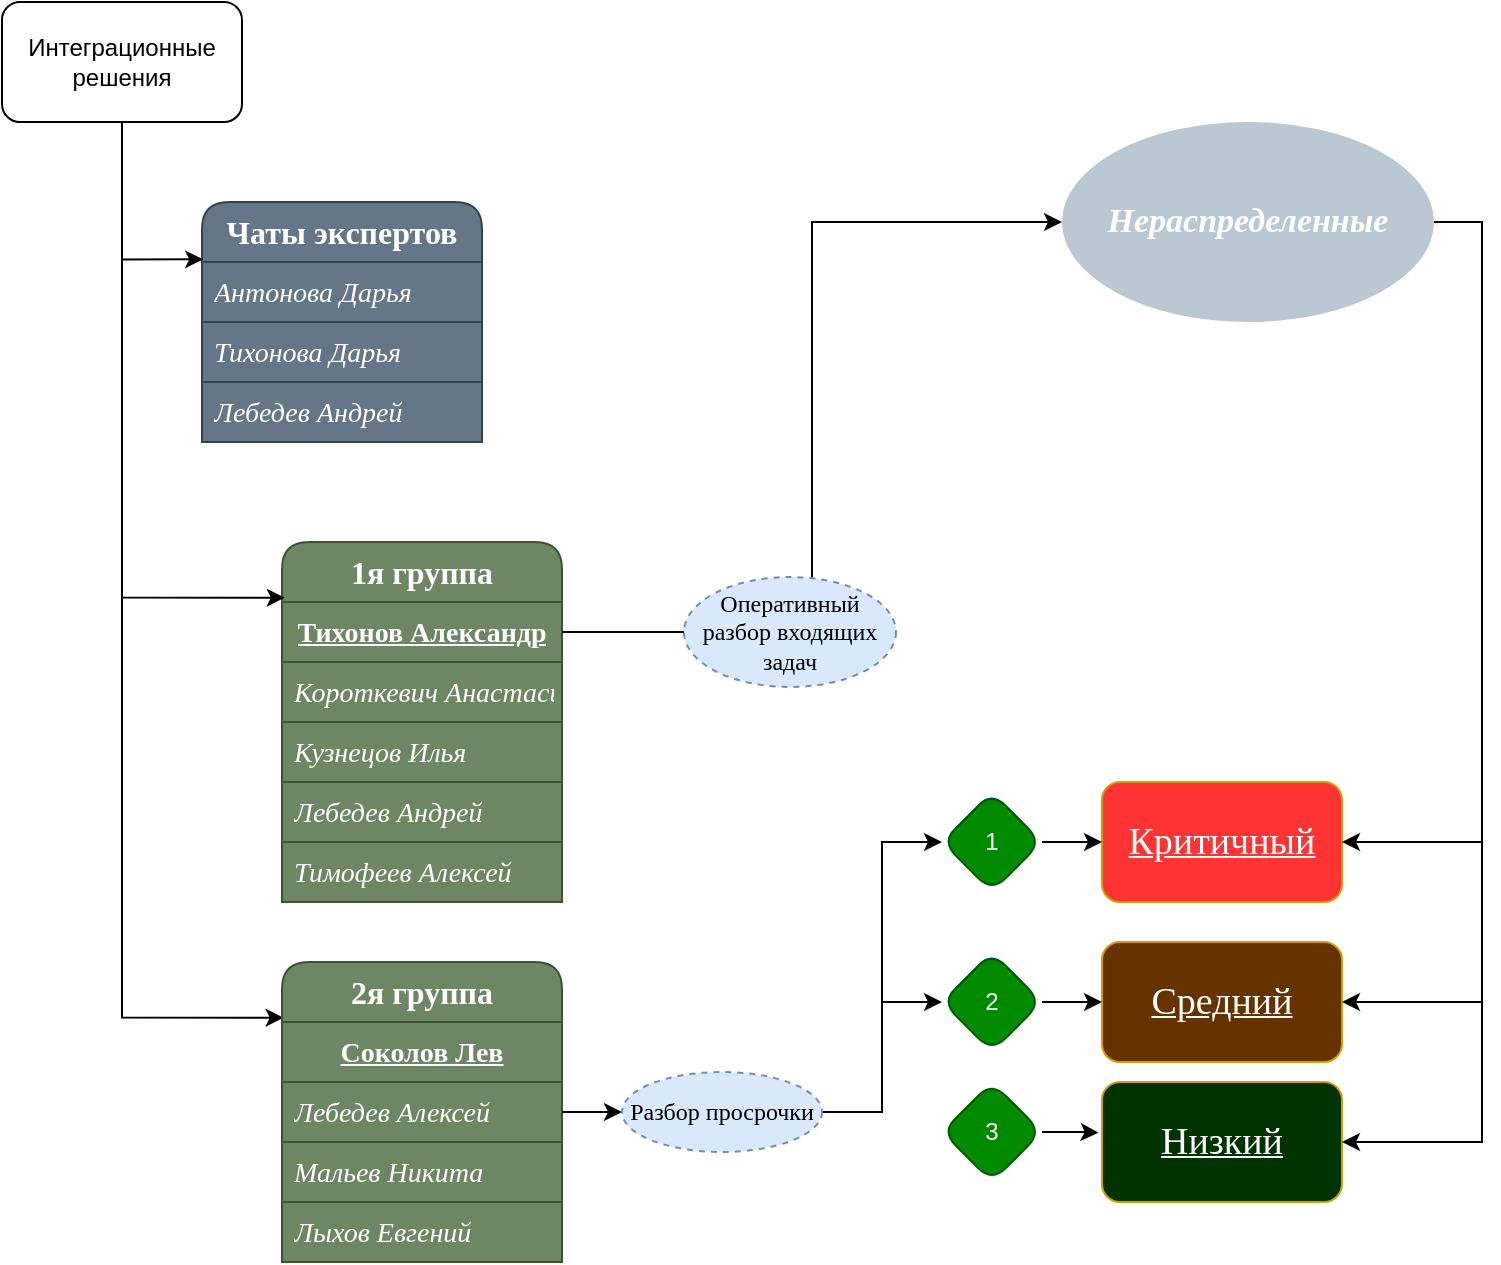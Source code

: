 <mxfile version="24.8.3">
  <diagram name="Страница — 1" id="RGlEnjP4Q5MJ_EAzEtDM">
    <mxGraphModel dx="1195" dy="733" grid="1" gridSize="10" guides="1" tooltips="1" connect="1" arrows="1" fold="1" page="1" pageScale="1" pageWidth="827" pageHeight="1169" math="0" shadow="0">
      <root>
        <mxCell id="0" />
        <mxCell id="1" parent="0" />
        <mxCell id="4Yv4w1ldaMEZDNmSyz41-57" value="" style="edgeStyle=orthogonalEdgeStyle;rounded=0;orthogonalLoop=1;jettySize=auto;html=1;fontFamily=Helvetica;fontSize=12;fontColor=default;fontStyle=0;entryX=0.006;entryY=-0.072;entryDx=0;entryDy=0;entryPerimeter=0;" edge="1" parent="1" source="4Yv4w1ldaMEZDNmSyz41-1" target="4Yv4w1ldaMEZDNmSyz41-39">
          <mxGeometry relative="1" as="geometry">
            <mxPoint x="80" y="520" as="targetPoint" />
          </mxGeometry>
        </mxCell>
        <mxCell id="4Yv4w1ldaMEZDNmSyz41-1" value="Интеграционные решения" style="rounded=1;whiteSpace=wrap;html=1;" vertex="1" parent="1">
          <mxGeometry x="20" y="10" width="120" height="60" as="geometry" />
        </mxCell>
        <mxCell id="4Yv4w1ldaMEZDNmSyz41-9" value="&lt;div style=&quot;font-size: 16px; line-height: 21px; white-space: pre;&quot;&gt;&lt;span style=&quot;font-size: 16px;&quot;&gt;Чаты экспертов&lt;/span&gt;&lt;/div&gt;" style="swimlane;fontStyle=1;childLayout=stackLayout;horizontal=1;startSize=30;horizontalStack=0;resizeParent=1;resizeParentMax=0;resizeLast=0;collapsible=1;marginBottom=0;whiteSpace=wrap;html=1;fillColor=#647687;strokeColor=#314354;swimlaneFillColor=none;rounded=1;shadow=0;glass=0;fillStyle=solid;labelBorderColor=none;labelBackgroundColor=none;fontSize=16;fontFamily=Times New Roman;fontColor=#ffffff;align=center;" vertex="1" parent="1">
          <mxGeometry x="120" y="110" width="140" height="120" as="geometry">
            <mxRectangle x="120" y="110" width="130" height="30" as="alternateBounds" />
          </mxGeometry>
        </mxCell>
        <mxCell id="4Yv4w1ldaMEZDNmSyz41-10" value="&lt;div style=&quot;font-size: 14px; line-height: 21px; white-space: pre;&quot;&gt;&lt;span style=&quot;&quot;&gt;&lt;span&gt;Антонова Дарья&lt;/span&gt;&lt;/span&gt;&lt;/div&gt;" style="text;strokeColor=#314354;fillColor=#647687;align=left;verticalAlign=middle;spacingLeft=4;spacingRight=4;overflow=hidden;points=[[0,0.5],[1,0.5]];portConstraint=eastwest;rotatable=0;whiteSpace=wrap;html=1;fontColor=#ffffff;labelBackgroundColor=none;fontFamily=Times New Roman;fontStyle=2" vertex="1" parent="4Yv4w1ldaMEZDNmSyz41-9">
          <mxGeometry y="30" width="140" height="30" as="geometry" />
        </mxCell>
        <mxCell id="4Yv4w1ldaMEZDNmSyz41-11" value="&lt;div style=&quot;font-size: 14px; line-height: 21px; white-space: pre;&quot;&gt;&lt;span style=&quot;&quot;&gt;Тихонова Дарья&lt;/span&gt;&lt;/div&gt;" style="text;strokeColor=#314354;fillColor=#647687;align=left;verticalAlign=middle;spacingLeft=4;spacingRight=4;overflow=hidden;points=[[0,0.5],[1,0.5]];portConstraint=eastwest;rotatable=0;whiteSpace=wrap;html=1;fontStyle=2;fontColor=#ffffff;labelBackgroundColor=none;fontFamily=Times New Roman;" vertex="1" parent="4Yv4w1ldaMEZDNmSyz41-9">
          <mxGeometry y="60" width="140" height="30" as="geometry" />
        </mxCell>
        <mxCell id="4Yv4w1ldaMEZDNmSyz41-12" value="&lt;div style=&quot;font-size: 14px; line-height: 21px; white-space: pre;&quot;&gt;&lt;span style=&quot;&quot;&gt;Лебедев Андрей&lt;/span&gt;&lt;/div&gt;" style="text;strokeColor=#314354;fillColor=#647687;align=left;verticalAlign=middle;spacingLeft=4;spacingRight=4;overflow=hidden;points=[[0,0.5],[1,0.5]];portConstraint=eastwest;rotatable=0;whiteSpace=wrap;html=1;fontStyle=2;labelBackgroundColor=none;fontColor=#ffffff;fontFamily=Times New Roman;" vertex="1" parent="4Yv4w1ldaMEZDNmSyz41-9">
          <mxGeometry y="90" width="140" height="30" as="geometry" />
        </mxCell>
        <mxCell id="4Yv4w1ldaMEZDNmSyz41-31" value="&lt;div style=&quot;font-size: 16px; line-height: 21px; white-space: pre;&quot;&gt;&lt;span style=&quot;font-size: 16px;&quot;&gt;1я группа&lt;/span&gt;&lt;/div&gt;" style="swimlane;fontStyle=1;childLayout=stackLayout;horizontal=1;startSize=30;horizontalStack=0;resizeParent=1;resizeParentMax=0;resizeLast=0;collapsible=1;marginBottom=0;whiteSpace=wrap;html=1;fillColor=#6d8764;strokeColor=#3A5431;swimlaneFillColor=none;rounded=1;shadow=0;glass=0;fillStyle=solid;labelBorderColor=none;labelBackgroundColor=none;fontSize=16;fontFamily=Times New Roman;fontColor=#ffffff;align=center;" vertex="1" parent="1">
          <mxGeometry x="160" y="280" width="140" height="180" as="geometry">
            <mxRectangle x="460" y="110" width="130" height="30" as="alternateBounds" />
          </mxGeometry>
        </mxCell>
        <mxCell id="4Yv4w1ldaMEZDNmSyz41-32" value="&lt;div style=&quot;font-size: 14px; line-height: 21px; white-space: pre;&quot;&gt;&lt;div style=&quot;line-height: 21px;&quot;&gt;&lt;span style=&quot;&quot;&gt;Тихонов Александр&lt;/span&gt;&lt;/div&gt;&lt;/div&gt;" style="text;strokeColor=#3A5431;fillColor=#6d8764;align=center;verticalAlign=middle;spacingLeft=4;spacingRight=4;overflow=hidden;points=[[0,0.5],[1,0.5]];portConstraint=eastwest;rotatable=0;whiteSpace=wrap;html=1;labelBackgroundColor=none;fontColor=#ffffff;labelBorderColor=none;fontFamily=Times New Roman;fontStyle=5" vertex="1" parent="4Yv4w1ldaMEZDNmSyz41-31">
          <mxGeometry y="30" width="140" height="30" as="geometry" />
        </mxCell>
        <mxCell id="4Yv4w1ldaMEZDNmSyz41-33" value="&lt;div style=&quot;font-size: 14px; line-height: 21px; white-space: pre;&quot;&gt;&lt;div style=&quot;line-height: 21px;&quot;&gt;&lt;span style=&quot;&quot;&gt;Короткевич Анастасия&lt;/span&gt;&lt;/div&gt;&lt;/div&gt;" style="text;strokeColor=#3A5431;fillColor=#6d8764;align=left;verticalAlign=middle;spacingLeft=4;spacingRight=4;overflow=hidden;points=[[0,0.5],[1,0.5]];portConstraint=eastwest;rotatable=0;whiteSpace=wrap;html=1;fontStyle=2;fontColor=#ffffff;labelBorderColor=none;labelBackgroundColor=none;fontFamily=Times New Roman;" vertex="1" parent="4Yv4w1ldaMEZDNmSyz41-31">
          <mxGeometry y="60" width="140" height="30" as="geometry" />
        </mxCell>
        <mxCell id="4Yv4w1ldaMEZDNmSyz41-34" value="&lt;div style=&quot;font-size: 14px; line-height: 21px; white-space: pre;&quot;&gt;&lt;div style=&quot;line-height: 21px;&quot;&gt;&lt;span style=&quot;&quot;&gt;Кузнецов Илья&lt;/span&gt;&lt;/div&gt;&lt;/div&gt;" style="text;strokeColor=#3A5431;fillColor=#6d8764;align=left;verticalAlign=middle;spacingLeft=4;spacingRight=4;overflow=hidden;points=[[0,0.5],[1,0.5]];portConstraint=eastwest;rotatable=0;whiteSpace=wrap;html=1;fontStyle=2;labelBackgroundColor=none;fontColor=#ffffff;labelBorderColor=none;fontFamily=Times New Roman;" vertex="1" parent="4Yv4w1ldaMEZDNmSyz41-31">
          <mxGeometry y="90" width="140" height="30" as="geometry" />
        </mxCell>
        <mxCell id="4Yv4w1ldaMEZDNmSyz41-35" value="&lt;div style=&quot;font-size: 14px; line-height: 21px; white-space: pre;&quot;&gt;&lt;div style=&quot;line-height: 21px;&quot;&gt;&lt;span style=&quot;&quot;&gt;Лебедев Андрей&lt;/span&gt;&lt;/div&gt;&lt;/div&gt;" style="text;strokeColor=#3A5431;fillColor=#6d8764;align=left;verticalAlign=middle;spacingLeft=4;spacingRight=4;overflow=hidden;points=[[0,0.5],[1,0.5]];portConstraint=eastwest;rotatable=0;whiteSpace=wrap;html=1;fontStyle=2;labelBackgroundColor=none;fontColor=#ffffff;labelBorderColor=none;fontFamily=Times New Roman;" vertex="1" parent="4Yv4w1ldaMEZDNmSyz41-31">
          <mxGeometry y="120" width="140" height="30" as="geometry" />
        </mxCell>
        <mxCell id="4Yv4w1ldaMEZDNmSyz41-36" value="&lt;div style=&quot;font-size: 14px; line-height: 21px; white-space: pre;&quot;&gt;&lt;div style=&quot;line-height: 21px;&quot;&gt;&lt;div style=&quot;line-height: 21px;&quot;&gt;&lt;span style=&quot;&quot;&gt;Тимофеев Алексей&lt;/span&gt;&lt;/div&gt;&lt;/div&gt;&lt;/div&gt;" style="text;strokeColor=#3A5431;fillColor=#6d8764;align=left;verticalAlign=middle;spacingLeft=4;spacingRight=4;overflow=hidden;points=[[0,0.5],[1,0.5]];portConstraint=eastwest;rotatable=0;whiteSpace=wrap;html=1;fontStyle=2;labelBackgroundColor=none;fontColor=#ffffff;labelBorderColor=none;fontFamily=Times New Roman;" vertex="1" parent="4Yv4w1ldaMEZDNmSyz41-31">
          <mxGeometry y="150" width="140" height="30" as="geometry" />
        </mxCell>
        <mxCell id="4Yv4w1ldaMEZDNmSyz41-38" value="&lt;div style=&quot;font-size: 16px; line-height: 21px; white-space: pre;&quot;&gt;&lt;span style=&quot;font-size: 16px;&quot;&gt;2я группа&lt;/span&gt;&lt;/div&gt;" style="swimlane;fontStyle=1;childLayout=stackLayout;horizontal=1;startSize=30;horizontalStack=0;resizeParent=1;resizeParentMax=0;resizeLast=0;collapsible=1;marginBottom=0;whiteSpace=wrap;html=1;fillColor=#6d8764;strokeColor=#3A5431;swimlaneFillColor=none;rounded=1;shadow=0;glass=0;fillStyle=solid;labelBorderColor=none;labelBackgroundColor=none;fontSize=16;fontFamily=Times New Roman;fontColor=#ffffff;align=center;" vertex="1" parent="1">
          <mxGeometry x="160" y="490" width="140" height="150" as="geometry">
            <mxRectangle x="460" y="110" width="130" height="30" as="alternateBounds" />
          </mxGeometry>
        </mxCell>
        <mxCell id="4Yv4w1ldaMEZDNmSyz41-39" value="&lt;div style=&quot;line-height: 21px;&quot;&gt;&lt;div style=&quot;line-height: 21px;&quot;&gt;&lt;font&gt;&lt;span style=&quot;font-size: 14px; white-space: pre;&quot;&gt;Соколов Лев&lt;/span&gt;&lt;/font&gt;&lt;/div&gt;&lt;/div&gt;" style="text;strokeColor=#3A5431;fillColor=#6d8764;align=center;verticalAlign=middle;spacingLeft=4;spacingRight=4;overflow=hidden;points=[[0,0.5],[1,0.5]];portConstraint=eastwest;rotatable=0;whiteSpace=wrap;html=1;labelBackgroundColor=none;labelBorderColor=none;fontColor=#ffffff;fontFamily=Times New Roman;fontStyle=5" vertex="1" parent="4Yv4w1ldaMEZDNmSyz41-38">
          <mxGeometry y="30" width="140" height="30" as="geometry" />
        </mxCell>
        <mxCell id="4Yv4w1ldaMEZDNmSyz41-40" value="&lt;div style=&quot;line-height: 21px;&quot;&gt;&lt;div style=&quot;line-height: 21px;&quot;&gt;&lt;font&gt;&lt;span style=&quot;font-size: 14px; white-space: pre;&quot;&gt;Лебедев Алексей&lt;/span&gt;&lt;/font&gt;&lt;/div&gt;&lt;/div&gt;" style="text;strokeColor=#3A5431;fillColor=#6d8764;align=left;verticalAlign=middle;spacingLeft=4;spacingRight=4;overflow=hidden;points=[[0,0.5],[1,0.5]];portConstraint=eastwest;rotatable=0;whiteSpace=wrap;html=1;fontStyle=2;labelBorderColor=none;fontColor=#ffffff;labelBackgroundColor=none;fontFamily=Times New Roman;" vertex="1" parent="4Yv4w1ldaMEZDNmSyz41-38">
          <mxGeometry y="60" width="140" height="30" as="geometry" />
        </mxCell>
        <mxCell id="4Yv4w1ldaMEZDNmSyz41-41" value="&lt;div style=&quot;line-height: 21px;&quot;&gt;&lt;div style=&quot;line-height: 21px;&quot;&gt;&lt;font&gt;&lt;span style=&quot;font-size: 14px; white-space: pre;&quot;&gt;Мальев Никита&lt;/span&gt;&lt;/font&gt;&lt;/div&gt;&lt;/div&gt;" style="text;strokeColor=#3A5431;fillColor=#6d8764;align=left;verticalAlign=middle;spacingLeft=4;spacingRight=4;overflow=hidden;points=[[0,0.5],[1,0.5]];portConstraint=eastwest;rotatable=0;whiteSpace=wrap;html=1;fontStyle=2;labelBackgroundColor=none;labelBorderColor=none;fontColor=#ffffff;fontFamily=Times New Roman;" vertex="1" parent="4Yv4w1ldaMEZDNmSyz41-38">
          <mxGeometry y="90" width="140" height="30" as="geometry" />
        </mxCell>
        <mxCell id="4Yv4w1ldaMEZDNmSyz41-42" value="&lt;div style=&quot;line-height: 21px;&quot;&gt;&lt;div style=&quot;line-height: 21px;&quot;&gt;&lt;font&gt;&lt;span style=&quot;font-size: 14px; white-space: pre;&quot;&gt;Лыхов Евгений&lt;/span&gt;&lt;/font&gt;&lt;/div&gt;&lt;/div&gt;" style="text;strokeColor=#3A5431;fillColor=#6d8764;align=left;verticalAlign=middle;spacingLeft=4;spacingRight=4;overflow=hidden;points=[[0,0.5],[1,0.5]];portConstraint=eastwest;rotatable=0;whiteSpace=wrap;html=1;fontStyle=2;labelBackgroundColor=none;labelBorderColor=none;fontColor=#ffffff;fontFamily=Times New Roman;" vertex="1" parent="4Yv4w1ldaMEZDNmSyz41-38">
          <mxGeometry y="120" width="140" height="30" as="geometry" />
        </mxCell>
        <mxCell id="4Yv4w1ldaMEZDNmSyz41-59" value="" style="edgeStyle=orthogonalEdgeStyle;rounded=0;orthogonalLoop=1;jettySize=auto;html=1;fontFamily=Helvetica;fontSize=12;fontColor=default;fontStyle=0;entryX=0.004;entryY=-0.044;entryDx=0;entryDy=0;exitX=0.5;exitY=1;exitDx=0;exitDy=0;entryPerimeter=0;" edge="1" parent="1" source="4Yv4w1ldaMEZDNmSyz41-1" target="4Yv4w1ldaMEZDNmSyz41-10">
          <mxGeometry relative="1" as="geometry">
            <mxPoint x="20" y="100" as="sourcePoint" />
            <mxPoint x="101" y="165" as="targetPoint" />
          </mxGeometry>
        </mxCell>
        <mxCell id="4Yv4w1ldaMEZDNmSyz41-60" value="" style="edgeStyle=orthogonalEdgeStyle;rounded=0;orthogonalLoop=1;jettySize=auto;html=1;fontFamily=Helvetica;fontSize=12;fontColor=default;fontStyle=0;entryX=0.01;entryY=-0.072;entryDx=0;entryDy=0;exitX=0.5;exitY=1;exitDx=0;exitDy=0;entryPerimeter=0;" edge="1" parent="1" source="4Yv4w1ldaMEZDNmSyz41-1" target="4Yv4w1ldaMEZDNmSyz41-32">
          <mxGeometry relative="1" as="geometry">
            <mxPoint x="90" y="80" as="sourcePoint" />
            <mxPoint x="131" y="149" as="targetPoint" />
          </mxGeometry>
        </mxCell>
        <mxCell id="4Yv4w1ldaMEZDNmSyz41-61" value="Критичный" style="rounded=1;whiteSpace=wrap;html=1;shadow=0;glass=0;strokeColor=#d79b00;align=center;verticalAlign=middle;swimlaneFillColor=none;fontFamily=Times New Roman;fontSize=19;fontStyle=4;fillColor=#FF3333;labelBackgroundColor=none;fontColor=#FFFFFF;" vertex="1" parent="1">
          <mxGeometry x="570" y="400" width="120" height="60" as="geometry" />
        </mxCell>
        <mxCell id="4Yv4w1ldaMEZDNmSyz41-62" value="Средний" style="rounded=1;whiteSpace=wrap;html=1;shadow=0;glass=0;strokeColor=#d79b00;align=center;verticalAlign=middle;swimlaneFillColor=none;fontFamily=Times New Roman;fontSize=19;fontStyle=4;fillColor=#663300;labelBackgroundColor=none;fontColor=#FFFFFF;" vertex="1" parent="1">
          <mxGeometry x="570" y="480" width="120" height="60" as="geometry" />
        </mxCell>
        <mxCell id="4Yv4w1ldaMEZDNmSyz41-63" value="Низкий" style="rounded=1;whiteSpace=wrap;html=1;shadow=0;glass=0;strokeColor=#d79b00;align=center;verticalAlign=middle;swimlaneFillColor=none;fontFamily=Times New Roman;fontSize=19;fontStyle=4;fillColor=#003300;labelBackgroundColor=none;fontColor=#FFFFFF;" vertex="1" parent="1">
          <mxGeometry x="570" y="550" width="120" height="60" as="geometry" />
        </mxCell>
        <mxCell id="4Yv4w1ldaMEZDNmSyz41-68" style="edgeStyle=orthogonalEdgeStyle;rounded=0;orthogonalLoop=1;jettySize=auto;html=1;entryX=1;entryY=0.5;entryDx=0;entryDy=0;fontFamily=Helvetica;fontSize=12;fontColor=default;fontStyle=0;exitX=1;exitY=0.5;exitDx=0;exitDy=0;" edge="1" parent="1" source="4Yv4w1ldaMEZDNmSyz41-64" target="4Yv4w1ldaMEZDNmSyz41-61">
          <mxGeometry relative="1" as="geometry">
            <Array as="points">
              <mxPoint x="760" y="120" />
              <mxPoint x="760" y="430" />
            </Array>
          </mxGeometry>
        </mxCell>
        <mxCell id="4Yv4w1ldaMEZDNmSyz41-69" style="edgeStyle=orthogonalEdgeStyle;rounded=0;orthogonalLoop=1;jettySize=auto;html=1;exitX=1;exitY=0.5;exitDx=0;exitDy=0;entryX=1;entryY=0.5;entryDx=0;entryDy=0;fontFamily=Helvetica;fontSize=12;fontColor=default;fontStyle=0;" edge="1" parent="1" source="4Yv4w1ldaMEZDNmSyz41-64" target="4Yv4w1ldaMEZDNmSyz41-62">
          <mxGeometry relative="1" as="geometry">
            <Array as="points">
              <mxPoint x="760" y="120" />
              <mxPoint x="760" y="510" />
            </Array>
          </mxGeometry>
        </mxCell>
        <mxCell id="4Yv4w1ldaMEZDNmSyz41-102" style="edgeStyle=orthogonalEdgeStyle;rounded=0;orthogonalLoop=1;jettySize=auto;html=1;fontFamily=Helvetica;fontSize=12;fontColor=default;fontStyle=0;entryX=1;entryY=0.5;entryDx=0;entryDy=0;" edge="1" parent="1" source="4Yv4w1ldaMEZDNmSyz41-64" target="4Yv4w1ldaMEZDNmSyz41-63">
          <mxGeometry relative="1" as="geometry">
            <mxPoint x="760" y="570" as="targetPoint" />
            <Array as="points">
              <mxPoint x="760" y="120" />
              <mxPoint x="760" y="580" />
            </Array>
          </mxGeometry>
        </mxCell>
        <mxCell id="4Yv4w1ldaMEZDNmSyz41-64" value="&lt;font style=&quot;font-size: 17px;&quot;&gt;Нераспределенные&lt;/font&gt;" style="ellipse;whiteSpace=wrap;html=1;rounded=1;shadow=0;glass=0;strokeColor=none;align=center;verticalAlign=middle;swimlaneFillColor=none;fontFamily=Times New Roman;fontSize=17;fontStyle=3;fillColor=#bac8d3;fontColor=#FFFFFF;" vertex="1" parent="1">
          <mxGeometry x="550" y="70" width="186" height="100" as="geometry" />
        </mxCell>
        <mxCell id="4Yv4w1ldaMEZDNmSyz41-70" style="edgeStyle=orthogonalEdgeStyle;rounded=0;orthogonalLoop=1;jettySize=auto;html=1;entryX=0;entryY=0.5;entryDx=0;entryDy=0;fontFamily=Helvetica;fontSize=12;fontColor=default;fontStyle=0;" edge="1" parent="1" source="4Yv4w1ldaMEZDNmSyz41-32" target="4Yv4w1ldaMEZDNmSyz41-64">
          <mxGeometry relative="1" as="geometry" />
        </mxCell>
        <mxCell id="4Yv4w1ldaMEZDNmSyz41-80" style="edgeStyle=orthogonalEdgeStyle;rounded=0;orthogonalLoop=1;jettySize=auto;html=1;entryX=0;entryY=0.5;entryDx=0;entryDy=0;fontFamily=Helvetica;fontSize=12;fontColor=default;fontStyle=0;" edge="1" parent="1" source="4Yv4w1ldaMEZDNmSyz41-87" target="4Yv4w1ldaMEZDNmSyz41-61">
          <mxGeometry relative="1" as="geometry" />
        </mxCell>
        <mxCell id="4Yv4w1ldaMEZDNmSyz41-85" value="&lt;font&gt;Оперативный разбор входящих задач&lt;/font&gt;" style="ellipse;whiteSpace=wrap;html=1;align=center;dashed=1;rounded=1;shadow=0;glass=0;strokeColor=#6c8ebf;verticalAlign=middle;swimlaneFillColor=none;fontFamily=Times New Roman;fontSize=12;fontStyle=0;fillColor=#dae8fc;" vertex="1" parent="1">
          <mxGeometry x="361" y="297.5" width="106" height="55" as="geometry" />
        </mxCell>
        <mxCell id="4Yv4w1ldaMEZDNmSyz41-87" value="1" style="shape=rhombus;perimeter=rhombusPerimeter;whiteSpace=wrap;html=1;align=center;rounded=1;shadow=0;glass=0;strokeColor=#005700;verticalAlign=middle;swimlaneFillColor=none;fontFamily=Helvetica;fontSize=12;fontColor=#ffffff;fontStyle=0;fillColor=#008a00;" vertex="1" parent="1">
          <mxGeometry x="490" y="405" width="50" height="50" as="geometry" />
        </mxCell>
        <mxCell id="4Yv4w1ldaMEZDNmSyz41-91" value="3" style="shape=rhombus;perimeter=rhombusPerimeter;whiteSpace=wrap;html=1;align=center;rounded=1;shadow=0;glass=0;strokeColor=#005700;verticalAlign=middle;swimlaneFillColor=none;fontFamily=Helvetica;fontSize=12;fontColor=#ffffff;fontStyle=0;fillColor=#008a00;" vertex="1" parent="1">
          <mxGeometry x="490" y="550" width="50" height="50" as="geometry" />
        </mxCell>
        <mxCell id="4Yv4w1ldaMEZDNmSyz41-96" style="edgeStyle=orthogonalEdgeStyle;rounded=0;orthogonalLoop=1;jettySize=auto;html=1;entryX=-0.014;entryY=0.422;entryDx=0;entryDy=0;entryPerimeter=0;fontFamily=Helvetica;fontSize=12;fontColor=default;fontStyle=0;" edge="1" parent="1" source="4Yv4w1ldaMEZDNmSyz41-91" target="4Yv4w1ldaMEZDNmSyz41-63">
          <mxGeometry relative="1" as="geometry" />
        </mxCell>
        <mxCell id="4Yv4w1ldaMEZDNmSyz41-103" value="" style="edgeStyle=orthogonalEdgeStyle;rounded=0;orthogonalLoop=1;jettySize=auto;html=1;entryX=0;entryY=0.5;entryDx=0;entryDy=0;fontFamily=Helvetica;fontSize=12;fontColor=default;fontStyle=0;" edge="1" parent="1" source="4Yv4w1ldaMEZDNmSyz41-86" target="4Yv4w1ldaMEZDNmSyz41-89">
          <mxGeometry relative="1" as="geometry">
            <mxPoint x="300" y="565" as="sourcePoint" />
            <mxPoint x="570" y="510" as="targetPoint" />
            <Array as="points">
              <mxPoint x="460" y="565" />
              <mxPoint x="460" y="510" />
            </Array>
          </mxGeometry>
        </mxCell>
        <mxCell id="4Yv4w1ldaMEZDNmSyz41-109" style="edgeStyle=orthogonalEdgeStyle;rounded=0;orthogonalLoop=1;jettySize=auto;html=1;entryX=0;entryY=0.5;entryDx=0;entryDy=0;fontFamily=Helvetica;fontSize=12;fontColor=default;fontStyle=0;" edge="1" parent="1" source="4Yv4w1ldaMEZDNmSyz41-89" target="4Yv4w1ldaMEZDNmSyz41-62">
          <mxGeometry relative="1" as="geometry" />
        </mxCell>
        <mxCell id="4Yv4w1ldaMEZDNmSyz41-89" value="2" style="shape=rhombus;perimeter=rhombusPerimeter;whiteSpace=wrap;html=1;align=center;rounded=1;shadow=0;glass=0;strokeColor=#005700;verticalAlign=middle;swimlaneFillColor=none;fontFamily=Helvetica;fontSize=12;fontColor=#ffffff;fontStyle=0;fillColor=#008a00;" vertex="1" parent="1">
          <mxGeometry x="490" y="485" width="50" height="50" as="geometry" />
        </mxCell>
        <mxCell id="4Yv4w1ldaMEZDNmSyz41-107" value="" style="edgeStyle=orthogonalEdgeStyle;rounded=0;orthogonalLoop=1;jettySize=auto;html=1;entryX=0;entryY=0.5;entryDx=0;entryDy=0;fontFamily=Helvetica;fontSize=12;fontColor=default;fontStyle=0;" edge="1" parent="1" source="4Yv4w1ldaMEZDNmSyz41-38" target="4Yv4w1ldaMEZDNmSyz41-86">
          <mxGeometry relative="1" as="geometry">
            <mxPoint x="300" y="565" as="sourcePoint" />
            <mxPoint x="490" y="510" as="targetPoint" />
            <Array as="points" />
          </mxGeometry>
        </mxCell>
        <mxCell id="4Yv4w1ldaMEZDNmSyz41-108" style="edgeStyle=orthogonalEdgeStyle;rounded=0;orthogonalLoop=1;jettySize=auto;html=1;entryX=0;entryY=0.5;entryDx=0;entryDy=0;fontFamily=Helvetica;fontSize=12;fontColor=default;fontStyle=0;" edge="1" parent="1" source="4Yv4w1ldaMEZDNmSyz41-86" target="4Yv4w1ldaMEZDNmSyz41-87">
          <mxGeometry relative="1" as="geometry" />
        </mxCell>
        <mxCell id="4Yv4w1ldaMEZDNmSyz41-86" value="Разбор просрочки" style="ellipse;whiteSpace=wrap;html=1;align=center;dashed=1;rounded=1;shadow=0;glass=0;strokeColor=#6c8ebf;verticalAlign=middle;swimlaneFillColor=none;fontFamily=Times New Roman;fontSize=12;fontStyle=0;fillColor=#dae8fc;" vertex="1" parent="1">
          <mxGeometry x="330" y="545" width="100" height="40" as="geometry" />
        </mxCell>
      </root>
    </mxGraphModel>
  </diagram>
</mxfile>
